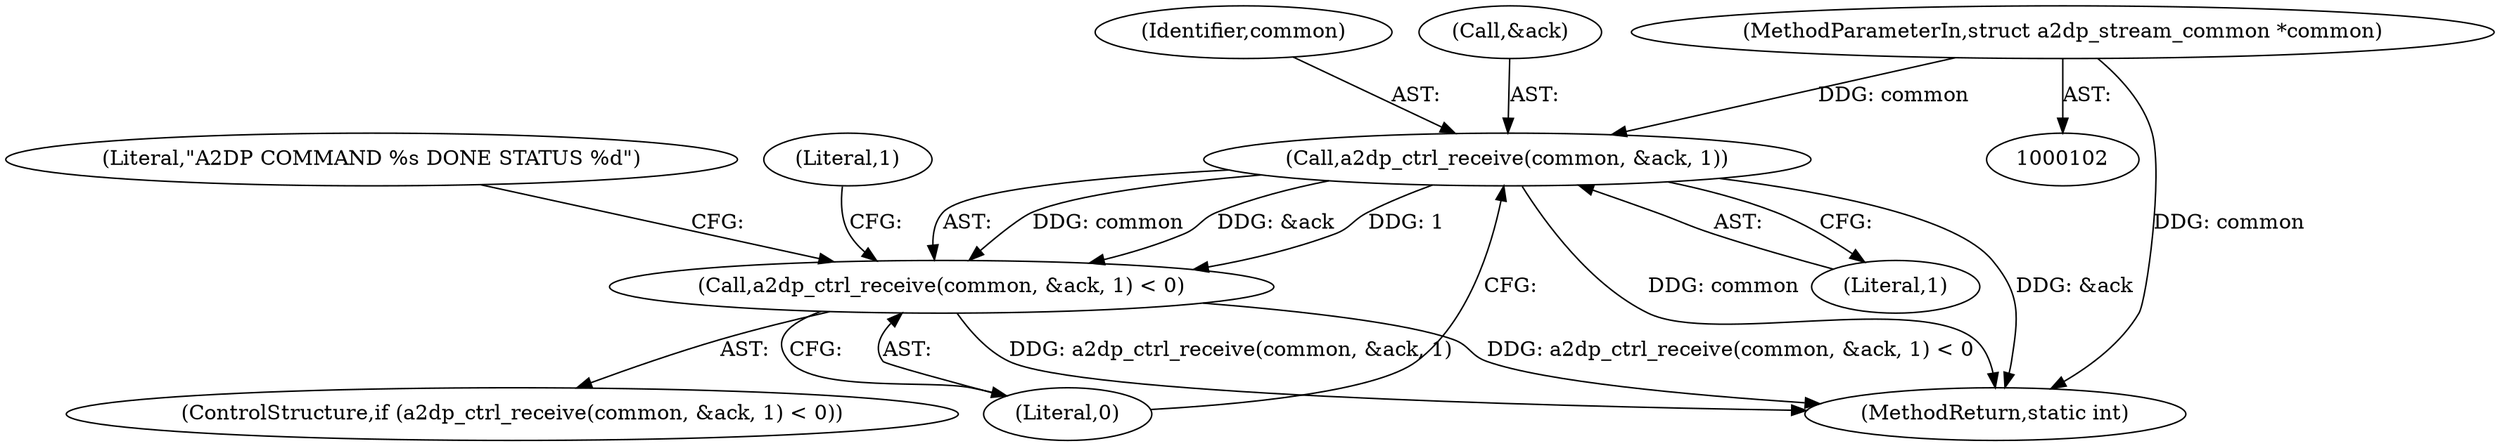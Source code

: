 digraph "0_Android_472271b153c5dc53c28beac55480a8d8434b2d5c@pointer" {
"1000103" [label="(MethodParameterIn,struct a2dp_stream_common *common)"];
"1000142" [label="(Call,a2dp_ctrl_receive(common, &ack, 1))"];
"1000141" [label="(Call,a2dp_ctrl_receive(common, &ack, 1) < 0)"];
"1000146" [label="(Literal,1)"];
"1000152" [label="(Literal,\"A2DP COMMAND %s DONE STATUS %d\")"];
"1000141" [label="(Call,a2dp_ctrl_receive(common, &ack, 1) < 0)"];
"1000171" [label="(MethodReturn,static int)"];
"1000140" [label="(ControlStructure,if (a2dp_ctrl_receive(common, &ack, 1) < 0))"];
"1000150" [label="(Literal,1)"];
"1000103" [label="(MethodParameterIn,struct a2dp_stream_common *common)"];
"1000142" [label="(Call,a2dp_ctrl_receive(common, &ack, 1))"];
"1000147" [label="(Literal,0)"];
"1000143" [label="(Identifier,common)"];
"1000144" [label="(Call,&ack)"];
"1000103" -> "1000102"  [label="AST: "];
"1000103" -> "1000171"  [label="DDG: common"];
"1000103" -> "1000142"  [label="DDG: common"];
"1000142" -> "1000141"  [label="AST: "];
"1000142" -> "1000146"  [label="CFG: "];
"1000143" -> "1000142"  [label="AST: "];
"1000144" -> "1000142"  [label="AST: "];
"1000146" -> "1000142"  [label="AST: "];
"1000147" -> "1000142"  [label="CFG: "];
"1000142" -> "1000171"  [label="DDG: &ack"];
"1000142" -> "1000171"  [label="DDG: common"];
"1000142" -> "1000141"  [label="DDG: common"];
"1000142" -> "1000141"  [label="DDG: &ack"];
"1000142" -> "1000141"  [label="DDG: 1"];
"1000141" -> "1000140"  [label="AST: "];
"1000141" -> "1000147"  [label="CFG: "];
"1000147" -> "1000141"  [label="AST: "];
"1000150" -> "1000141"  [label="CFG: "];
"1000152" -> "1000141"  [label="CFG: "];
"1000141" -> "1000171"  [label="DDG: a2dp_ctrl_receive(common, &ack, 1)"];
"1000141" -> "1000171"  [label="DDG: a2dp_ctrl_receive(common, &ack, 1) < 0"];
}
